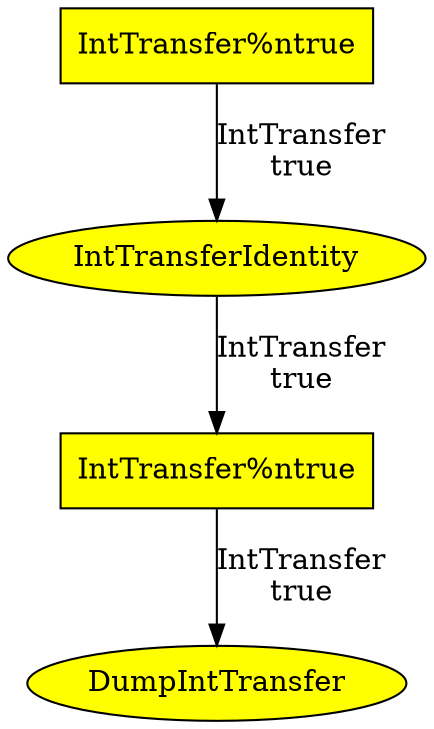 // 
digraph "SimpleFlow" {
    "45d3a926-6e9c-48d1-95d9-6ffc071b8f3d" [ label="IntTransfer%ntrue", shape="box" , fillcolor=yellow, style=filled ];
    "8a3152fb-4d16-4ff7-92a4-bce11cc30987" [ label="IntTransfer%ntrue", shape="box" , fillcolor=yellow, style=filled ];
    "252663c7-305a-4867-ba24-855656d1e2f9" [ label="IntTransferIdentity", shape="ellipse" , fillcolor=yellow, style=filled ];
    "6c072b83-e71f-4307-8a0d-86724e014bd6" [ label="DumpIntTransfer", shape="ellipse" , fillcolor=yellow, style=filled ];
    "45d3a926-6e9c-48d1-95d9-6ffc071b8f3d" -> "252663c7-305a-4867-ba24-855656d1e2f9" [ label="IntTransfer
true" ];
    "252663c7-305a-4867-ba24-855656d1e2f9" -> "8a3152fb-4d16-4ff7-92a4-bce11cc30987" [ label="IntTransfer
true" ];
    "8a3152fb-4d16-4ff7-92a4-bce11cc30987" -> "6c072b83-e71f-4307-8a0d-86724e014bd6" [ label="IntTransfer
true" ];
}